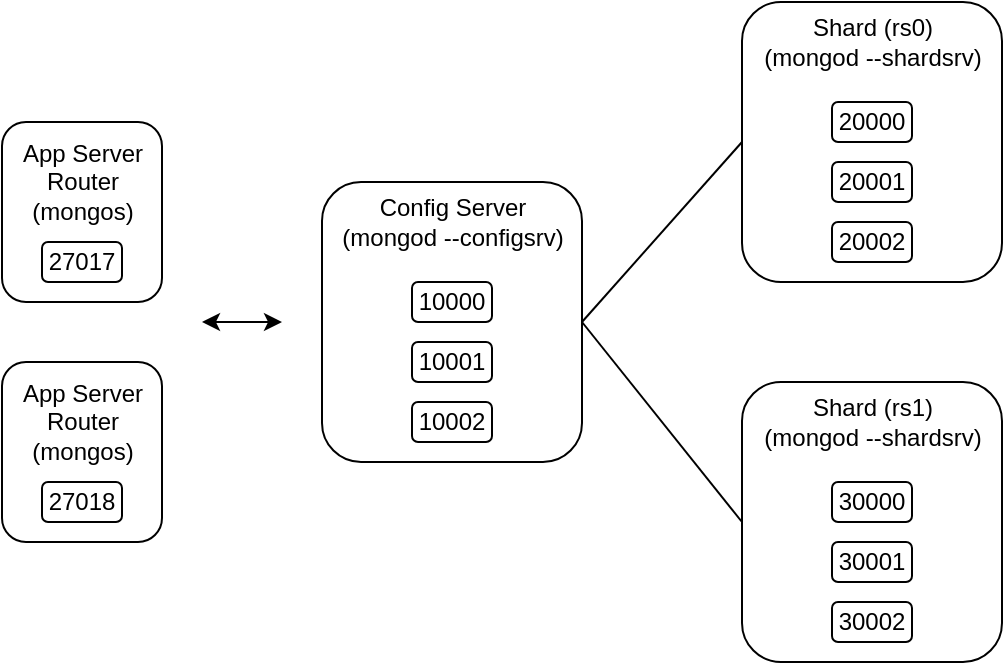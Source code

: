 <mxfile version="21.6.5" type="device">
  <diagram name="第 1 页" id="aN3s6ekCcb99KKnRJnoy">
    <mxGraphModel dx="819" dy="449" grid="1" gridSize="10" guides="1" tooltips="1" connect="1" arrows="1" fold="1" page="1" pageScale="1" pageWidth="827" pageHeight="1169" math="0" shadow="0">
      <root>
        <mxCell id="0" />
        <mxCell id="1" parent="0" />
        <mxCell id="qcpdygF1grWGY2h8apCm-4" value="" style="rounded=1;whiteSpace=wrap;html=1;" vertex="1" parent="1">
          <mxGeometry x="160" y="200" width="80" height="90" as="geometry" />
        </mxCell>
        <mxCell id="qcpdygF1grWGY2h8apCm-1" value="App Server&lt;br&gt;Router&lt;br&gt;(mongos)" style="text;html=1;align=center;verticalAlign=middle;resizable=0;points=[];autosize=1;strokeColor=none;fillColor=none;" vertex="1" parent="1">
          <mxGeometry x="160" y="200" width="80" height="60" as="geometry" />
        </mxCell>
        <mxCell id="qcpdygF1grWGY2h8apCm-3" value="27017" style="rounded=1;whiteSpace=wrap;html=1;" vertex="1" parent="1">
          <mxGeometry x="180" y="260" width="40" height="20" as="geometry" />
        </mxCell>
        <mxCell id="qcpdygF1grWGY2h8apCm-5" value="" style="rounded=1;whiteSpace=wrap;html=1;" vertex="1" parent="1">
          <mxGeometry x="160" y="320" width="80" height="90" as="geometry" />
        </mxCell>
        <mxCell id="qcpdygF1grWGY2h8apCm-6" value="App Server&lt;br&gt;Router&lt;br&gt;(mongos)" style="text;html=1;align=center;verticalAlign=middle;resizable=0;points=[];autosize=1;strokeColor=none;fillColor=none;" vertex="1" parent="1">
          <mxGeometry x="160" y="320" width="80" height="60" as="geometry" />
        </mxCell>
        <mxCell id="qcpdygF1grWGY2h8apCm-7" value="27018" style="rounded=1;whiteSpace=wrap;html=1;" vertex="1" parent="1">
          <mxGeometry x="180" y="380" width="40" height="20" as="geometry" />
        </mxCell>
        <mxCell id="qcpdygF1grWGY2h8apCm-8" value="" style="rounded=1;whiteSpace=wrap;html=1;" vertex="1" parent="1">
          <mxGeometry x="320" y="230" width="130" height="140" as="geometry" />
        </mxCell>
        <mxCell id="qcpdygF1grWGY2h8apCm-9" value="Config Server&lt;br&gt;(mongod --configsrv)" style="text;html=1;align=center;verticalAlign=middle;resizable=0;points=[];autosize=1;strokeColor=none;fillColor=none;" vertex="1" parent="1">
          <mxGeometry x="320" y="230" width="130" height="40" as="geometry" />
        </mxCell>
        <mxCell id="qcpdygF1grWGY2h8apCm-10" value="10000" style="rounded=1;whiteSpace=wrap;html=1;" vertex="1" parent="1">
          <mxGeometry x="365" y="280" width="40" height="20" as="geometry" />
        </mxCell>
        <mxCell id="qcpdygF1grWGY2h8apCm-11" value="10001" style="rounded=1;whiteSpace=wrap;html=1;" vertex="1" parent="1">
          <mxGeometry x="365" y="310" width="40" height="20" as="geometry" />
        </mxCell>
        <mxCell id="qcpdygF1grWGY2h8apCm-12" value="10002&lt;br&gt;" style="rounded=1;whiteSpace=wrap;html=1;" vertex="1" parent="1">
          <mxGeometry x="365" y="340" width="40" height="20" as="geometry" />
        </mxCell>
        <mxCell id="qcpdygF1grWGY2h8apCm-16" value="" style="endArrow=classic;startArrow=classic;html=1;rounded=0;" edge="1" parent="1">
          <mxGeometry width="50" height="50" relative="1" as="geometry">
            <mxPoint x="260" y="300" as="sourcePoint" />
            <mxPoint x="300" y="300" as="targetPoint" />
          </mxGeometry>
        </mxCell>
        <mxCell id="qcpdygF1grWGY2h8apCm-17" value="" style="rounded=1;whiteSpace=wrap;html=1;" vertex="1" parent="1">
          <mxGeometry x="530" y="140" width="130" height="140" as="geometry" />
        </mxCell>
        <mxCell id="qcpdygF1grWGY2h8apCm-18" value="Shard (rs0)&lt;br&gt;(mongod --shardsrv)" style="text;html=1;align=center;verticalAlign=middle;resizable=0;points=[];autosize=1;strokeColor=none;fillColor=none;" vertex="1" parent="1">
          <mxGeometry x="530" y="140" width="130" height="40" as="geometry" />
        </mxCell>
        <mxCell id="qcpdygF1grWGY2h8apCm-19" value="20000" style="rounded=1;whiteSpace=wrap;html=1;" vertex="1" parent="1">
          <mxGeometry x="575" y="190" width="40" height="20" as="geometry" />
        </mxCell>
        <mxCell id="qcpdygF1grWGY2h8apCm-20" value="20001" style="rounded=1;whiteSpace=wrap;html=1;" vertex="1" parent="1">
          <mxGeometry x="575" y="220" width="40" height="20" as="geometry" />
        </mxCell>
        <mxCell id="qcpdygF1grWGY2h8apCm-21" value="20002" style="rounded=1;whiteSpace=wrap;html=1;" vertex="1" parent="1">
          <mxGeometry x="575" y="250" width="40" height="20" as="geometry" />
        </mxCell>
        <mxCell id="qcpdygF1grWGY2h8apCm-22" value="" style="rounded=1;whiteSpace=wrap;html=1;" vertex="1" parent="1">
          <mxGeometry x="530" y="330" width="130" height="140" as="geometry" />
        </mxCell>
        <mxCell id="qcpdygF1grWGY2h8apCm-23" value="Shard (rs1)&lt;br&gt;(mongod --shardsrv)" style="text;html=1;align=center;verticalAlign=middle;resizable=0;points=[];autosize=1;strokeColor=none;fillColor=none;" vertex="1" parent="1">
          <mxGeometry x="530" y="330" width="130" height="40" as="geometry" />
        </mxCell>
        <mxCell id="qcpdygF1grWGY2h8apCm-24" value="30000" style="rounded=1;whiteSpace=wrap;html=1;" vertex="1" parent="1">
          <mxGeometry x="575" y="380" width="40" height="20" as="geometry" />
        </mxCell>
        <mxCell id="qcpdygF1grWGY2h8apCm-25" value="30001" style="rounded=1;whiteSpace=wrap;html=1;" vertex="1" parent="1">
          <mxGeometry x="575" y="410" width="40" height="20" as="geometry" />
        </mxCell>
        <mxCell id="qcpdygF1grWGY2h8apCm-26" value="30002" style="rounded=1;whiteSpace=wrap;html=1;" vertex="1" parent="1">
          <mxGeometry x="575" y="440" width="40" height="20" as="geometry" />
        </mxCell>
        <mxCell id="qcpdygF1grWGY2h8apCm-28" value="" style="endArrow=none;html=1;rounded=0;exitX=1;exitY=0.5;exitDx=0;exitDy=0;entryX=0;entryY=0.5;entryDx=0;entryDy=0;" edge="1" parent="1" source="qcpdygF1grWGY2h8apCm-8" target="qcpdygF1grWGY2h8apCm-17">
          <mxGeometry width="50" height="50" relative="1" as="geometry">
            <mxPoint x="410" y="480" as="sourcePoint" />
            <mxPoint x="460" y="430" as="targetPoint" />
          </mxGeometry>
        </mxCell>
        <mxCell id="qcpdygF1grWGY2h8apCm-29" value="" style="endArrow=none;html=1;rounded=0;exitX=1;exitY=0.5;exitDx=0;exitDy=0;entryX=0;entryY=0.5;entryDx=0;entryDy=0;" edge="1" parent="1" source="qcpdygF1grWGY2h8apCm-8" target="qcpdygF1grWGY2h8apCm-22">
          <mxGeometry width="50" height="50" relative="1" as="geometry">
            <mxPoint x="460" y="310" as="sourcePoint" />
            <mxPoint x="540" y="220" as="targetPoint" />
          </mxGeometry>
        </mxCell>
      </root>
    </mxGraphModel>
  </diagram>
</mxfile>
